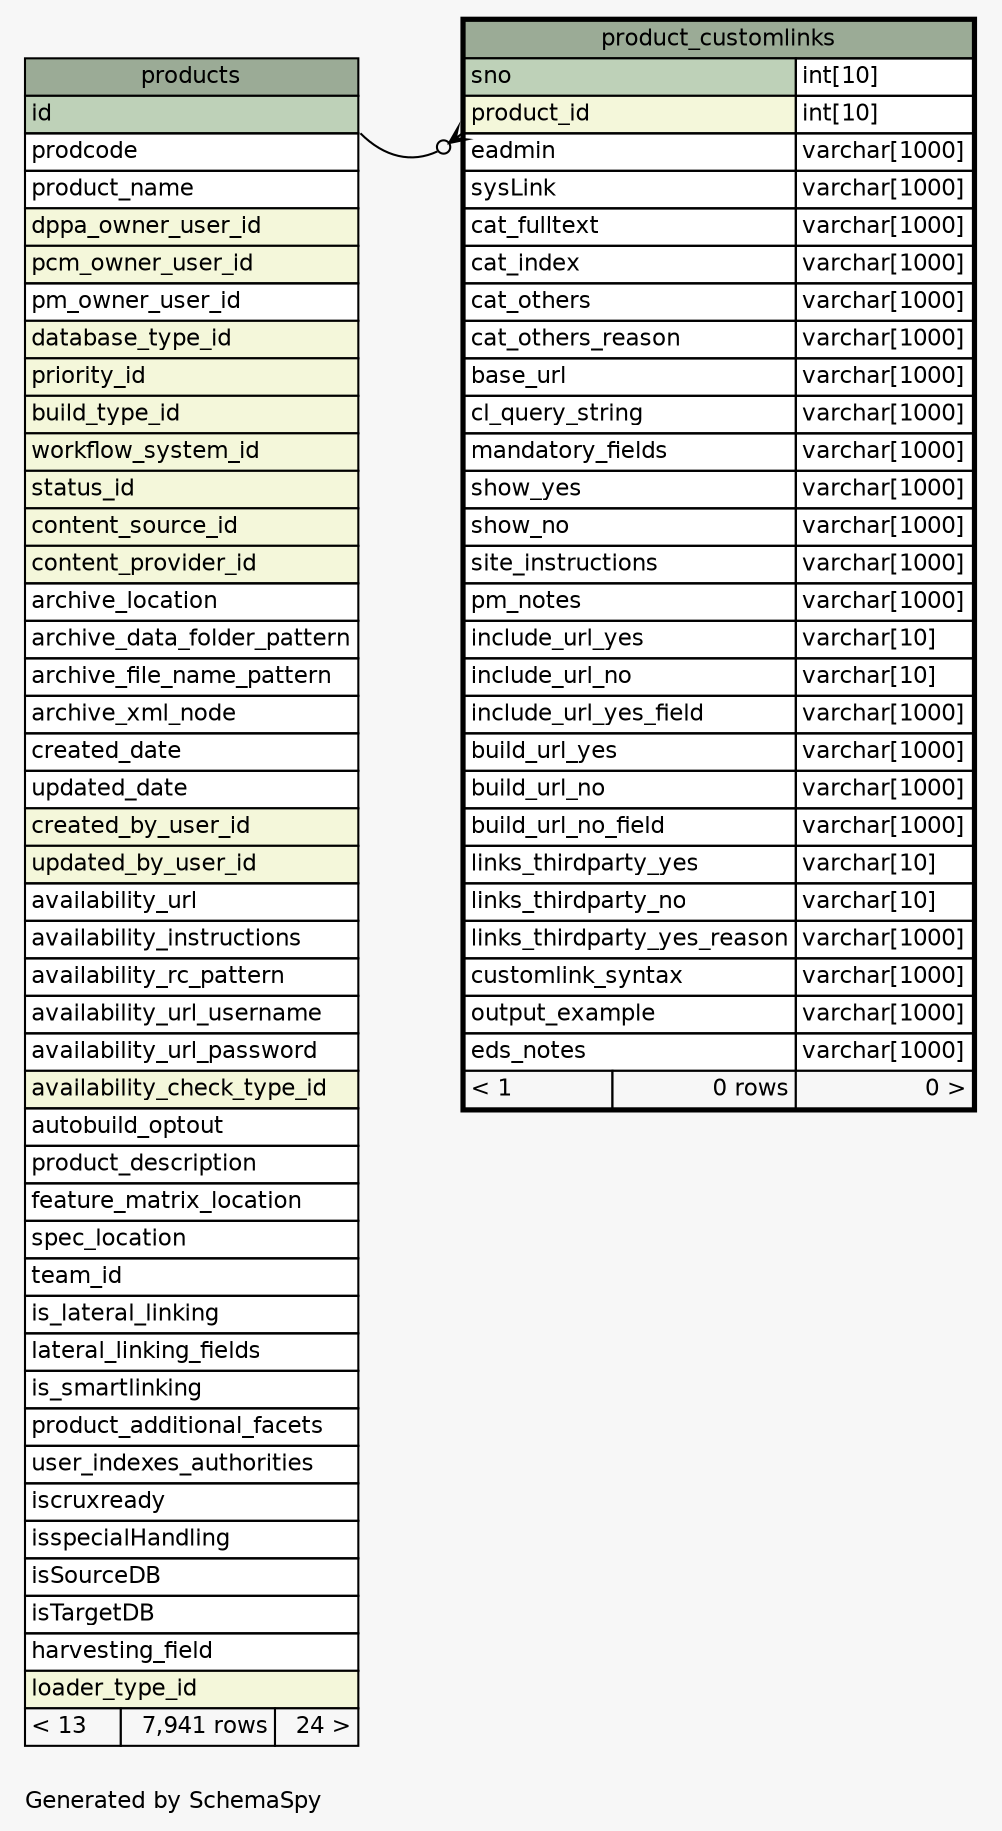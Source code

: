// dot 2.2.1 on Windows 10 10.0
// SchemaSpy rev 590
digraph "oneDegreeRelationshipsDiagram" {
  graph [
    rankdir="RL"
    bgcolor="#f7f7f7"
    label="\nGenerated by SchemaSpy"
    labeljust="l"
    nodesep="0.18"
    ranksep="0.46"
    fontname="Helvetica"
    fontsize="11"
  ];
  node [
    fontname="Helvetica"
    fontsize="11"
    shape="plaintext"
  ];
  edge [
    arrowsize="0.8"
  ];
  "product_customlinks":"product_id":sw -> "products":"id":se [arrowhead=none dir=back arrowtail=crowodot];
  "product_customlinks" [
    label=<
    <TABLE BORDER="2" CELLBORDER="1" CELLSPACING="0" BGCOLOR="#ffffff">
      <TR><TD COLSPAN="3" BGCOLOR="#9bab96" ALIGN="CENTER">product_customlinks</TD></TR>
      <TR><TD PORT="sno" COLSPAN="2" BGCOLOR="#bed1b8" ALIGN="LEFT">sno</TD><TD PORT="sno.type" ALIGN="LEFT">int[10]</TD></TR>
      <TR><TD PORT="product_id" COLSPAN="2" BGCOLOR="#f4f7da" ALIGN="LEFT">product_id</TD><TD PORT="product_id.type" ALIGN="LEFT">int[10]</TD></TR>
      <TR><TD PORT="eadmin" COLSPAN="2" ALIGN="LEFT">eadmin</TD><TD PORT="eadmin.type" ALIGN="LEFT">varchar[1000]</TD></TR>
      <TR><TD PORT="sysLink" COLSPAN="2" ALIGN="LEFT">sysLink</TD><TD PORT="sysLink.type" ALIGN="LEFT">varchar[1000]</TD></TR>
      <TR><TD PORT="cat_fulltext" COLSPAN="2" ALIGN="LEFT">cat_fulltext</TD><TD PORT="cat_fulltext.type" ALIGN="LEFT">varchar[1000]</TD></TR>
      <TR><TD PORT="cat_index" COLSPAN="2" ALIGN="LEFT">cat_index</TD><TD PORT="cat_index.type" ALIGN="LEFT">varchar[1000]</TD></TR>
      <TR><TD PORT="cat_others" COLSPAN="2" ALIGN="LEFT">cat_others</TD><TD PORT="cat_others.type" ALIGN="LEFT">varchar[1000]</TD></TR>
      <TR><TD PORT="cat_others_reason" COLSPAN="2" ALIGN="LEFT">cat_others_reason</TD><TD PORT="cat_others_reason.type" ALIGN="LEFT">varchar[1000]</TD></TR>
      <TR><TD PORT="base_url" COLSPAN="2" ALIGN="LEFT">base_url</TD><TD PORT="base_url.type" ALIGN="LEFT">varchar[1000]</TD></TR>
      <TR><TD PORT="cl_query_string" COLSPAN="2" ALIGN="LEFT">cl_query_string</TD><TD PORT="cl_query_string.type" ALIGN="LEFT">varchar[1000]</TD></TR>
      <TR><TD PORT="mandatory_fields" COLSPAN="2" ALIGN="LEFT">mandatory_fields</TD><TD PORT="mandatory_fields.type" ALIGN="LEFT">varchar[1000]</TD></TR>
      <TR><TD PORT="show_yes" COLSPAN="2" ALIGN="LEFT">show_yes</TD><TD PORT="show_yes.type" ALIGN="LEFT">varchar[1000]</TD></TR>
      <TR><TD PORT="show_no" COLSPAN="2" ALIGN="LEFT">show_no</TD><TD PORT="show_no.type" ALIGN="LEFT">varchar[1000]</TD></TR>
      <TR><TD PORT="site_instructions" COLSPAN="2" ALIGN="LEFT">site_instructions</TD><TD PORT="site_instructions.type" ALIGN="LEFT">varchar[1000]</TD></TR>
      <TR><TD PORT="pm_notes" COLSPAN="2" ALIGN="LEFT">pm_notes</TD><TD PORT="pm_notes.type" ALIGN="LEFT">varchar[1000]</TD></TR>
      <TR><TD PORT="include_url_yes" COLSPAN="2" ALIGN="LEFT">include_url_yes</TD><TD PORT="include_url_yes.type" ALIGN="LEFT">varchar[10]</TD></TR>
      <TR><TD PORT="include_url_no" COLSPAN="2" ALIGN="LEFT">include_url_no</TD><TD PORT="include_url_no.type" ALIGN="LEFT">varchar[10]</TD></TR>
      <TR><TD PORT="include_url_yes_field" COLSPAN="2" ALIGN="LEFT">include_url_yes_field</TD><TD PORT="include_url_yes_field.type" ALIGN="LEFT">varchar[1000]</TD></TR>
      <TR><TD PORT="build_url_yes" COLSPAN="2" ALIGN="LEFT">build_url_yes</TD><TD PORT="build_url_yes.type" ALIGN="LEFT">varchar[1000]</TD></TR>
      <TR><TD PORT="build_url_no" COLSPAN="2" ALIGN="LEFT">build_url_no</TD><TD PORT="build_url_no.type" ALIGN="LEFT">varchar[1000]</TD></TR>
      <TR><TD PORT="build_url_no_field" COLSPAN="2" ALIGN="LEFT">build_url_no_field</TD><TD PORT="build_url_no_field.type" ALIGN="LEFT">varchar[1000]</TD></TR>
      <TR><TD PORT="links_thirdparty_yes" COLSPAN="2" ALIGN="LEFT">links_thirdparty_yes</TD><TD PORT="links_thirdparty_yes.type" ALIGN="LEFT">varchar[10]</TD></TR>
      <TR><TD PORT="links_thirdparty_no" COLSPAN="2" ALIGN="LEFT">links_thirdparty_no</TD><TD PORT="links_thirdparty_no.type" ALIGN="LEFT">varchar[10]</TD></TR>
      <TR><TD PORT="links_thirdparty_yes_reason" COLSPAN="2" ALIGN="LEFT">links_thirdparty_yes_reason</TD><TD PORT="links_thirdparty_yes_reason.type" ALIGN="LEFT">varchar[1000]</TD></TR>
      <TR><TD PORT="customlink_syntax" COLSPAN="2" ALIGN="LEFT">customlink_syntax</TD><TD PORT="customlink_syntax.type" ALIGN="LEFT">varchar[1000]</TD></TR>
      <TR><TD PORT="output_example" COLSPAN="2" ALIGN="LEFT">output_example</TD><TD PORT="output_example.type" ALIGN="LEFT">varchar[1000]</TD></TR>
      <TR><TD PORT="eds_notes" COLSPAN="2" ALIGN="LEFT">eds_notes</TD><TD PORT="eds_notes.type" ALIGN="LEFT">varchar[1000]</TD></TR>
      <TR><TD ALIGN="LEFT" BGCOLOR="#f7f7f7">&lt; 1</TD><TD ALIGN="RIGHT" BGCOLOR="#f7f7f7">0 rows</TD><TD ALIGN="RIGHT" BGCOLOR="#f7f7f7">0 &gt;</TD></TR>
    </TABLE>>
    URL="product_customlinks.html"
    tooltip="product_customlinks"
  ];
  "products" [
    label=<
    <TABLE BORDER="0" CELLBORDER="1" CELLSPACING="0" BGCOLOR="#ffffff">
      <TR><TD COLSPAN="3" BGCOLOR="#9bab96" ALIGN="CENTER">products</TD></TR>
      <TR><TD PORT="id" COLSPAN="3" BGCOLOR="#bed1b8" ALIGN="LEFT">id</TD></TR>
      <TR><TD PORT="prodcode" COLSPAN="3" ALIGN="LEFT">prodcode</TD></TR>
      <TR><TD PORT="product_name" COLSPAN="3" ALIGN="LEFT">product_name</TD></TR>
      <TR><TD PORT="dppa_owner_user_id" COLSPAN="3" BGCOLOR="#f4f7da" ALIGN="LEFT">dppa_owner_user_id</TD></TR>
      <TR><TD PORT="pcm_owner_user_id" COLSPAN="3" BGCOLOR="#f4f7da" ALIGN="LEFT">pcm_owner_user_id</TD></TR>
      <TR><TD PORT="pm_owner_user_id" COLSPAN="3" ALIGN="LEFT">pm_owner_user_id</TD></TR>
      <TR><TD PORT="database_type_id" COLSPAN="3" BGCOLOR="#f4f7da" ALIGN="LEFT">database_type_id</TD></TR>
      <TR><TD PORT="priority_id" COLSPAN="3" BGCOLOR="#f4f7da" ALIGN="LEFT">priority_id</TD></TR>
      <TR><TD PORT="build_type_id" COLSPAN="3" BGCOLOR="#f4f7da" ALIGN="LEFT">build_type_id</TD></TR>
      <TR><TD PORT="workflow_system_id" COLSPAN="3" BGCOLOR="#f4f7da" ALIGN="LEFT">workflow_system_id</TD></TR>
      <TR><TD PORT="status_id" COLSPAN="3" BGCOLOR="#f4f7da" ALIGN="LEFT">status_id</TD></TR>
      <TR><TD PORT="content_source_id" COLSPAN="3" BGCOLOR="#f4f7da" ALIGN="LEFT">content_source_id</TD></TR>
      <TR><TD PORT="content_provider_id" COLSPAN="3" BGCOLOR="#f4f7da" ALIGN="LEFT">content_provider_id</TD></TR>
      <TR><TD PORT="archive_location" COLSPAN="3" ALIGN="LEFT">archive_location</TD></TR>
      <TR><TD PORT="archive_data_folder_pattern" COLSPAN="3" ALIGN="LEFT">archive_data_folder_pattern</TD></TR>
      <TR><TD PORT="archive_file_name_pattern" COLSPAN="3" ALIGN="LEFT">archive_file_name_pattern</TD></TR>
      <TR><TD PORT="archive_xml_node" COLSPAN="3" ALIGN="LEFT">archive_xml_node</TD></TR>
      <TR><TD PORT="created_date" COLSPAN="3" ALIGN="LEFT">created_date</TD></TR>
      <TR><TD PORT="updated_date" COLSPAN="3" ALIGN="LEFT">updated_date</TD></TR>
      <TR><TD PORT="created_by_user_id" COLSPAN="3" BGCOLOR="#f4f7da" ALIGN="LEFT">created_by_user_id</TD></TR>
      <TR><TD PORT="updated_by_user_id" COLSPAN="3" BGCOLOR="#f4f7da" ALIGN="LEFT">updated_by_user_id</TD></TR>
      <TR><TD PORT="availability_url" COLSPAN="3" ALIGN="LEFT">availability_url</TD></TR>
      <TR><TD PORT="availability_instructions" COLSPAN="3" ALIGN="LEFT">availability_instructions</TD></TR>
      <TR><TD PORT="availability_rc_pattern" COLSPAN="3" ALIGN="LEFT">availability_rc_pattern</TD></TR>
      <TR><TD PORT="availability_url_username" COLSPAN="3" ALIGN="LEFT">availability_url_username</TD></TR>
      <TR><TD PORT="availability_url_password" COLSPAN="3" ALIGN="LEFT">availability_url_password</TD></TR>
      <TR><TD PORT="availability_check_type_id" COLSPAN="3" BGCOLOR="#f4f7da" ALIGN="LEFT">availability_check_type_id</TD></TR>
      <TR><TD PORT="autobuild_optout" COLSPAN="3" ALIGN="LEFT">autobuild_optout</TD></TR>
      <TR><TD PORT="product_description" COLSPAN="3" ALIGN="LEFT">product_description</TD></TR>
      <TR><TD PORT="feature_matrix_location" COLSPAN="3" ALIGN="LEFT">feature_matrix_location</TD></TR>
      <TR><TD PORT="spec_location" COLSPAN="3" ALIGN="LEFT">spec_location</TD></TR>
      <TR><TD PORT="team_id" COLSPAN="3" ALIGN="LEFT">team_id</TD></TR>
      <TR><TD PORT="is_lateral_linking" COLSPAN="3" ALIGN="LEFT">is_lateral_linking</TD></TR>
      <TR><TD PORT="lateral_linking_fields" COLSPAN="3" ALIGN="LEFT">lateral_linking_fields</TD></TR>
      <TR><TD PORT="is_smartlinking" COLSPAN="3" ALIGN="LEFT">is_smartlinking</TD></TR>
      <TR><TD PORT="product_additional_facets" COLSPAN="3" ALIGN="LEFT">product_additional_facets</TD></TR>
      <TR><TD PORT="user_indexes_authorities" COLSPAN="3" ALIGN="LEFT">user_indexes_authorities</TD></TR>
      <TR><TD PORT="iscruxready" COLSPAN="3" ALIGN="LEFT">iscruxready</TD></TR>
      <TR><TD PORT="isspecialHandling" COLSPAN="3" ALIGN="LEFT">isspecialHandling</TD></TR>
      <TR><TD PORT="isSourceDB" COLSPAN="3" ALIGN="LEFT">isSourceDB</TD></TR>
      <TR><TD PORT="isTargetDB" COLSPAN="3" ALIGN="LEFT">isTargetDB</TD></TR>
      <TR><TD PORT="harvesting_field" COLSPAN="3" ALIGN="LEFT">harvesting_field</TD></TR>
      <TR><TD PORT="loader_type_id" COLSPAN="3" BGCOLOR="#f4f7da" ALIGN="LEFT">loader_type_id</TD></TR>
      <TR><TD ALIGN="LEFT" BGCOLOR="#f7f7f7">&lt; 13</TD><TD ALIGN="RIGHT" BGCOLOR="#f7f7f7">7,941 rows</TD><TD ALIGN="RIGHT" BGCOLOR="#f7f7f7">24 &gt;</TD></TR>
    </TABLE>>
    URL="products.html"
    tooltip="products"
  ];
}
